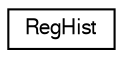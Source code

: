 digraph G
{
  edge [fontname="FreeSans",fontsize="10",labelfontname="FreeSans",labelfontsize="10"];
  node [fontname="FreeSans",fontsize="10",shape=record];
  rankdir="LR";
  Node1 [label="RegHist",height=0.2,width=0.4,color="black", fillcolor="white", style="filled",URL="$structRegHist.shtml"];
}
